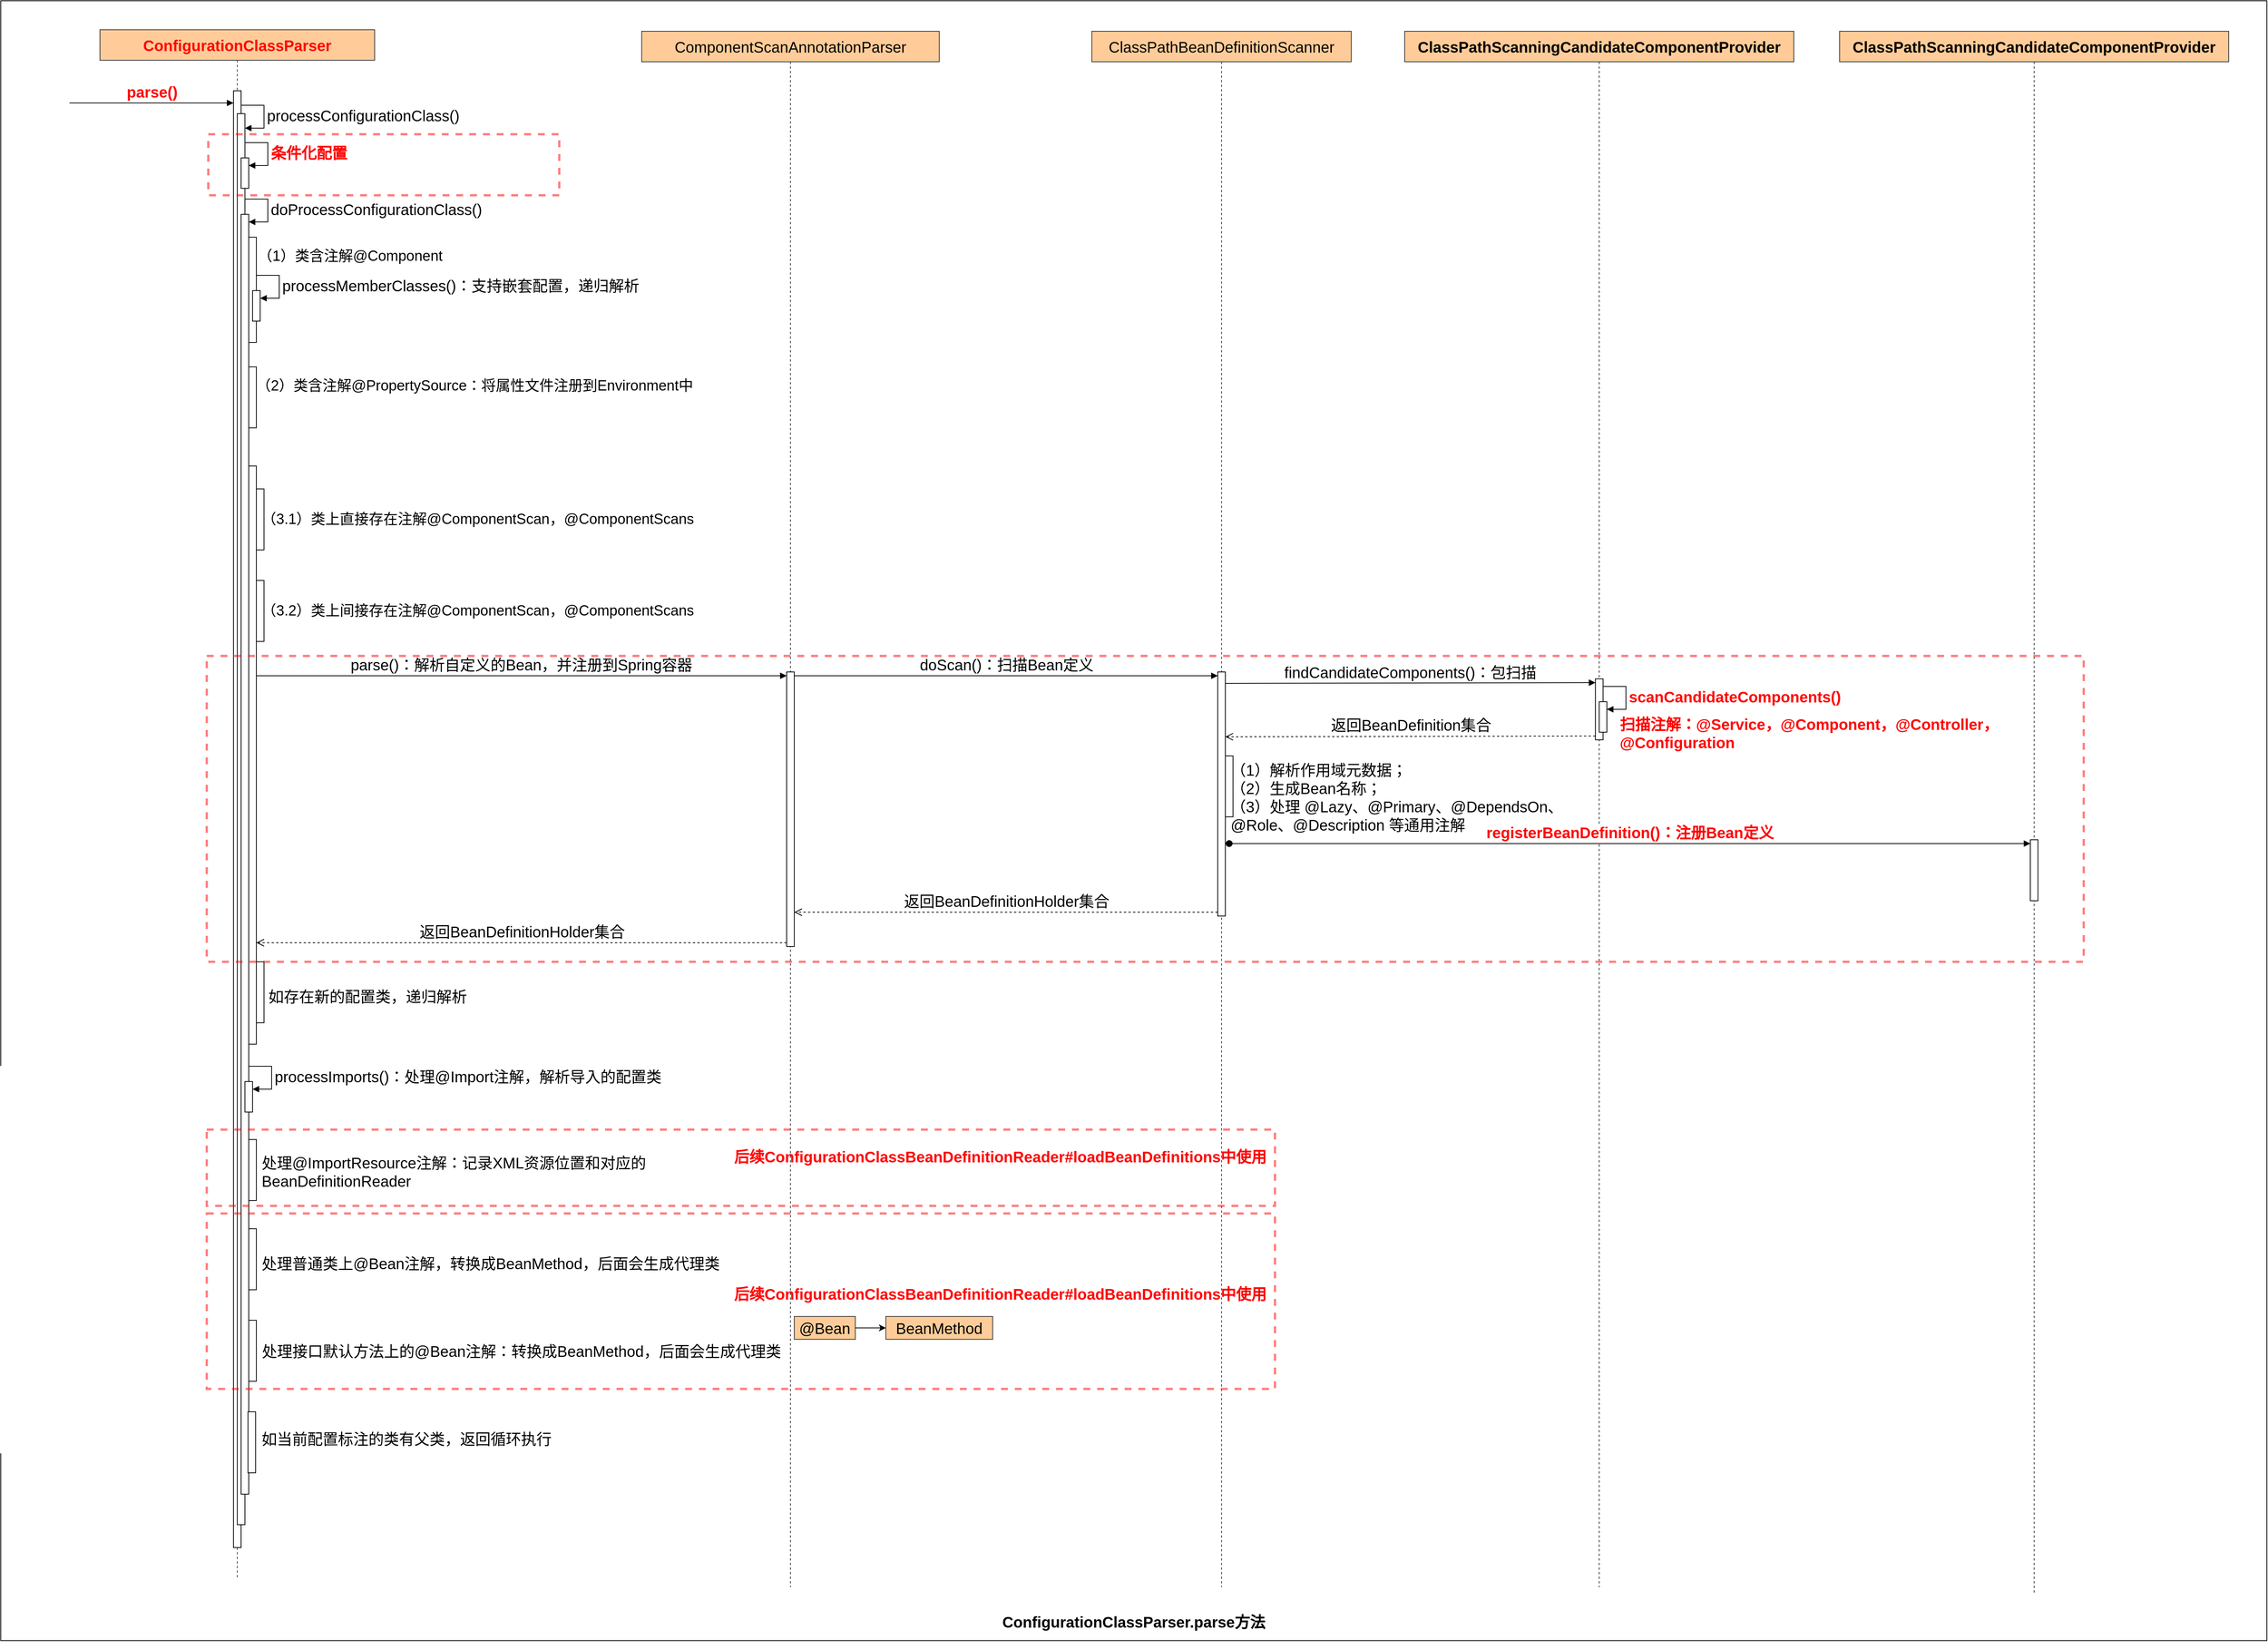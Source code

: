 <mxfile version="28.2.5">
  <diagram name="第 1 页" id="A2wYnKDMZFF023bxGnZ8">
    <mxGraphModel dx="4074" dy="2251" grid="1" gridSize="10" guides="1" tooltips="1" connect="1" arrows="1" fold="1" page="1" pageScale="1" pageWidth="827" pageHeight="1169" background="none" math="0" shadow="0">
      <root>
        <mxCell id="0" />
        <mxCell id="1" parent="0" />
        <mxCell id="8HlDPOHAcPrSxFD7tWNl-6" value="" style="rounded=0;whiteSpace=wrap;html=1;fontSize=20;fontStyle=1;fontColor=#FF0000;" parent="1" vertex="1">
          <mxGeometry x="140" y="170" width="2970" height="2150" as="geometry" />
        </mxCell>
        <mxCell id="-QrxRBGIXTvyxB3OS5xk-1" value="ConfigurationClassParser" style="shape=umlLifeline;whiteSpace=wrap;html=1;container=1;dropTarget=0;collapsible=0;recursiveResize=0;outlineConnect=0;portConstraint=eastwest;newEdgeStyle={&quot;curved&quot;:0,&quot;rounded&quot;:0};fontSize=20;fontStyle=1;points=[[0,0,0,0,5],[0,1,0,0,-5],[1,0,0,0,5],[1,1,0,0,-5]];perimeter=rectanglePerimeter;targetShapes=umlLifeline;participant=label;fillColor=#ffcc99;strokeColor=#36393d;fontColor=#FF0000;" parent="1" vertex="1">
          <mxGeometry x="270" y="208" width="360" height="2032" as="geometry" />
        </mxCell>
        <mxCell id="-QrxRBGIXTvyxB3OS5xk-2" value="" style="html=1;points=[[0,0,0,0,5],[0,1,0,0,-5],[1,0,0,0,5],[1,1,0,0,-5]];perimeter=orthogonalPerimeter;outlineConnect=0;targetShapes=umlLifeline;portConstraint=eastwest;newEdgeStyle={&quot;curved&quot;:0,&quot;rounded&quot;:0};fontSize=20;" parent="-QrxRBGIXTvyxB3OS5xk-1" vertex="1">
          <mxGeometry x="175" y="80" width="10" height="1910" as="geometry" />
        </mxCell>
        <mxCell id="X8YAtoUL-B6JHcz7VXe--1" value="" style="html=1;points=[[0,0,0,0,5],[0,1,0,0,-5],[1,0,0,0,5],[1,1,0,0,-5]];perimeter=orthogonalPerimeter;outlineConnect=0;targetShapes=umlLifeline;portConstraint=eastwest;newEdgeStyle={&quot;curved&quot;:0,&quot;rounded&quot;:0};" parent="-QrxRBGIXTvyxB3OS5xk-1" vertex="1">
          <mxGeometry x="180" y="110" width="10" height="1850" as="geometry" />
        </mxCell>
        <mxCell id="X8YAtoUL-B6JHcz7VXe--2" value="processConfigurationClass()" style="html=1;align=left;spacingLeft=2;endArrow=block;rounded=0;edgeStyle=orthogonalEdgeStyle;curved=0;rounded=0;fontSize=20;" parent="-QrxRBGIXTvyxB3OS5xk-1" edge="1">
          <mxGeometry relative="1" as="geometry">
            <mxPoint x="185" y="99" as="sourcePoint" />
            <Array as="points">
              <mxPoint x="215" y="129" />
            </Array>
            <mxPoint x="190" y="129" as="targetPoint" />
          </mxGeometry>
        </mxCell>
        <mxCell id="X8YAtoUL-B6JHcz7VXe--3" value="" style="html=1;points=[[0,0,0,0,5],[0,1,0,0,-5],[1,0,0,0,5],[1,1,0,0,-5]];perimeter=orthogonalPerimeter;outlineConnect=0;targetShapes=umlLifeline;portConstraint=eastwest;newEdgeStyle={&quot;curved&quot;:0,&quot;rounded&quot;:0};" parent="-QrxRBGIXTvyxB3OS5xk-1" vertex="1">
          <mxGeometry x="185" y="242" width="10" height="1678" as="geometry" />
        </mxCell>
        <mxCell id="X8YAtoUL-B6JHcz7VXe--4" value="doProcessConfigurationClass()" style="html=1;align=left;spacingLeft=2;endArrow=block;rounded=0;edgeStyle=orthogonalEdgeStyle;curved=0;rounded=0;fontSize=20;" parent="-QrxRBGIXTvyxB3OS5xk-1" target="X8YAtoUL-B6JHcz7VXe--3" edge="1">
          <mxGeometry relative="1" as="geometry">
            <mxPoint x="190" y="222" as="sourcePoint" />
            <Array as="points">
              <mxPoint x="220" y="252" />
            </Array>
          </mxGeometry>
        </mxCell>
        <mxCell id="9dQfZiUGDJT9kPMG2cip-1" value="" style="html=1;points=[[0,0,0,0,5],[0,1,0,0,-5],[1,0,0,0,5],[1,1,0,0,-5]];perimeter=orthogonalPerimeter;outlineConnect=0;targetShapes=umlLifeline;portConstraint=eastwest;newEdgeStyle={&quot;curved&quot;:0,&quot;rounded&quot;:0};" parent="-QrxRBGIXTvyxB3OS5xk-1" vertex="1">
          <mxGeometry x="195" y="272" width="10" height="138" as="geometry" />
        </mxCell>
        <mxCell id="9dQfZiUGDJT9kPMG2cip-3" value="" style="html=1;points=[[0,0,0,0,5],[0,1,0,0,-5],[1,0,0,0,5],[1,1,0,0,-5]];perimeter=orthogonalPerimeter;outlineConnect=0;targetShapes=umlLifeline;portConstraint=eastwest;newEdgeStyle={&quot;curved&quot;:0,&quot;rounded&quot;:0};" parent="-QrxRBGIXTvyxB3OS5xk-1" vertex="1">
          <mxGeometry x="200" y="342" width="10" height="40" as="geometry" />
        </mxCell>
        <mxCell id="9dQfZiUGDJT9kPMG2cip-4" value="processMemberClasses()：支持嵌套配置，递归解析" style="html=1;align=left;spacingLeft=2;endArrow=block;rounded=0;edgeStyle=orthogonalEdgeStyle;curved=0;rounded=0;fontSize=20;" parent="-QrxRBGIXTvyxB3OS5xk-1" target="9dQfZiUGDJT9kPMG2cip-3" edge="1">
          <mxGeometry relative="1" as="geometry">
            <mxPoint x="205" y="322" as="sourcePoint" />
            <Array as="points">
              <mxPoint x="235" y="352" />
            </Array>
          </mxGeometry>
        </mxCell>
        <mxCell id="KW1N31yMGlIMp6IG4VhN-1" value="" style="html=1;points=[[0,0,0,0,5],[0,1,0,0,-5],[1,0,0,0,5],[1,1,0,0,-5]];perimeter=orthogonalPerimeter;outlineConnect=0;targetShapes=umlLifeline;portConstraint=eastwest;newEdgeStyle={&quot;curved&quot;:0,&quot;rounded&quot;:0};" parent="-QrxRBGIXTvyxB3OS5xk-1" vertex="1">
          <mxGeometry x="195" y="442" width="10" height="80" as="geometry" />
        </mxCell>
        <mxCell id="KW1N31yMGlIMp6IG4VhN-3" value="" style="html=1;points=[[0,0,0,0,5],[0,1,0,0,-5],[1,0,0,0,5],[1,1,0,0,-5]];perimeter=orthogonalPerimeter;outlineConnect=0;targetShapes=umlLifeline;portConstraint=eastwest;newEdgeStyle={&quot;curved&quot;:0,&quot;rounded&quot;:0};" parent="-QrxRBGIXTvyxB3OS5xk-1" vertex="1">
          <mxGeometry x="195" y="572" width="10" height="758" as="geometry" />
        </mxCell>
        <mxCell id="KW1N31yMGlIMp6IG4VhN-5" value="" style="html=1;points=[[0,0,0,0,5],[0,1,0,0,-5],[1,0,0,0,5],[1,1,0,0,-5]];perimeter=orthogonalPerimeter;outlineConnect=0;targetShapes=umlLifeline;portConstraint=eastwest;newEdgeStyle={&quot;curved&quot;:0,&quot;rounded&quot;:0};" parent="-QrxRBGIXTvyxB3OS5xk-1" vertex="1">
          <mxGeometry x="205" y="602" width="10" height="80" as="geometry" />
        </mxCell>
        <mxCell id="KW1N31yMGlIMp6IG4VhN-6" value="" style="html=1;points=[[0,0,0,0,5],[0,1,0,0,-5],[1,0,0,0,5],[1,1,0,0,-5]];perimeter=orthogonalPerimeter;outlineConnect=0;targetShapes=umlLifeline;portConstraint=eastwest;newEdgeStyle={&quot;curved&quot;:0,&quot;rounded&quot;:0};" parent="-QrxRBGIXTvyxB3OS5xk-1" vertex="1">
          <mxGeometry x="205" y="722" width="10" height="80" as="geometry" />
        </mxCell>
        <mxCell id="KW1N31yMGlIMp6IG4VhN-9" value="parse()：解析自定义的Bean，并注册到Spring容器" style="html=1;verticalAlign=bottom;endArrow=block;curved=0;rounded=0;entryX=0;entryY=0;entryDx=0;entryDy=5;fontSize=20;" parent="-QrxRBGIXTvyxB3OS5xk-1" target="KW1N31yMGlIMp6IG4VhN-8" edge="1">
          <mxGeometry x="-0.001" relative="1" as="geometry">
            <mxPoint x="205" y="847" as="sourcePoint" />
            <mxPoint as="offset" />
          </mxGeometry>
        </mxCell>
        <mxCell id="KW1N31yMGlIMp6IG4VhN-13" value="" style="html=1;points=[[0,0,0,0,5],[0,1,0,0,-5],[1,0,0,0,5],[1,1,0,0,-5]];perimeter=orthogonalPerimeter;outlineConnect=0;targetShapes=umlLifeline;portConstraint=eastwest;newEdgeStyle={&quot;curved&quot;:0,&quot;rounded&quot;:0};" parent="-QrxRBGIXTvyxB3OS5xk-1" vertex="1">
          <mxGeometry x="205" y="1222" width="10" height="80" as="geometry" />
        </mxCell>
        <mxCell id="KW1N31yMGlIMp6IG4VhN-15" value="" style="html=1;points=[[0,0,0,0,5],[0,1,0,0,-5],[1,0,0,0,5],[1,1,0,0,-5]];perimeter=orthogonalPerimeter;outlineConnect=0;targetShapes=umlLifeline;portConstraint=eastwest;newEdgeStyle={&quot;curved&quot;:0,&quot;rounded&quot;:0};" parent="-QrxRBGIXTvyxB3OS5xk-1" vertex="1">
          <mxGeometry x="190" y="1379" width="10" height="40" as="geometry" />
        </mxCell>
        <mxCell id="KW1N31yMGlIMp6IG4VhN-16" value="processImports()：处理@Import注解，解析导入的配置类" style="html=1;align=left;spacingLeft=2;endArrow=block;rounded=0;edgeStyle=orthogonalEdgeStyle;curved=0;rounded=0;fontSize=20;" parent="-QrxRBGIXTvyxB3OS5xk-1" target="KW1N31yMGlIMp6IG4VhN-15" edge="1">
          <mxGeometry relative="1" as="geometry">
            <mxPoint x="195" y="1359" as="sourcePoint" />
            <Array as="points">
              <mxPoint x="225" y="1389" />
            </Array>
          </mxGeometry>
        </mxCell>
        <mxCell id="KW1N31yMGlIMp6IG4VhN-17" value="" style="html=1;points=[[0,0,0,0,5],[0,1,0,0,-5],[1,0,0,0,5],[1,1,0,0,-5]];perimeter=orthogonalPerimeter;outlineConnect=0;targetShapes=umlLifeline;portConstraint=eastwest;newEdgeStyle={&quot;curved&quot;:0,&quot;rounded&quot;:0};" parent="-QrxRBGIXTvyxB3OS5xk-1" vertex="1">
          <mxGeometry x="195" y="1455" width="10" height="80" as="geometry" />
        </mxCell>
        <mxCell id="KW1N31yMGlIMp6IG4VhN-19" value="" style="html=1;points=[[0,0,0,0,5],[0,1,0,0,-5],[1,0,0,0,5],[1,1,0,0,-5]];perimeter=orthogonalPerimeter;outlineConnect=0;targetShapes=umlLifeline;portConstraint=eastwest;newEdgeStyle={&quot;curved&quot;:0,&quot;rounded&quot;:0};" parent="-QrxRBGIXTvyxB3OS5xk-1" vertex="1">
          <mxGeometry x="195" y="1572" width="10" height="80" as="geometry" />
        </mxCell>
        <mxCell id="rHPLdWKmmjhrjgmJS0um-4" value="" style="html=1;points=[[0,0,0,0,5],[0,1,0,0,-5],[1,0,0,0,5],[1,1,0,0,-5]];perimeter=orthogonalPerimeter;outlineConnect=0;targetShapes=umlLifeline;portConstraint=eastwest;newEdgeStyle={&quot;curved&quot;:0,&quot;rounded&quot;:0};" parent="-QrxRBGIXTvyxB3OS5xk-1" vertex="1">
          <mxGeometry x="195" y="1692" width="10" height="80" as="geometry" />
        </mxCell>
        <mxCell id="rHPLdWKmmjhrjgmJS0um-7" value="" style="html=1;points=[[0,0,0,0,5],[0,1,0,0,-5],[1,0,0,0,5],[1,1,0,0,-5]];perimeter=orthogonalPerimeter;outlineConnect=0;targetShapes=umlLifeline;portConstraint=eastwest;newEdgeStyle={&quot;curved&quot;:0,&quot;rounded&quot;:0};" parent="-QrxRBGIXTvyxB3OS5xk-1" vertex="1">
          <mxGeometry x="194" y="1812" width="10" height="80" as="geometry" />
        </mxCell>
        <mxCell id="1v0uzYYm4ywtMIMMuMnN-1" value="" style="html=1;points=[[0,0,0,0,5],[0,1,0,0,-5],[1,0,0,0,5],[1,1,0,0,-5]];perimeter=orthogonalPerimeter;outlineConnect=0;targetShapes=umlLifeline;portConstraint=eastwest;newEdgeStyle={&quot;curved&quot;:0,&quot;rounded&quot;:0};" vertex="1" parent="-QrxRBGIXTvyxB3OS5xk-1">
          <mxGeometry x="185" y="168" width="10" height="40" as="geometry" />
        </mxCell>
        <mxCell id="1v0uzYYm4ywtMIMMuMnN-2" value="&lt;b&gt;&lt;font style=&quot;color: rgb(255, 0, 0);&quot;&gt;条件化配置&lt;/font&gt;&lt;/b&gt;" style="html=1;align=left;spacingLeft=2;endArrow=block;rounded=0;edgeStyle=orthogonalEdgeStyle;curved=0;rounded=0;fontSize=20;" edge="1" target="1v0uzYYm4ywtMIMMuMnN-1" parent="-QrxRBGIXTvyxB3OS5xk-1">
          <mxGeometry relative="1" as="geometry">
            <mxPoint x="190" y="148" as="sourcePoint" />
            <Array as="points">
              <mxPoint x="220" y="178" />
            </Array>
          </mxGeometry>
        </mxCell>
        <mxCell id="-QrxRBGIXTvyxB3OS5xk-56" value="parse()" style="html=1;verticalAlign=bottom;endArrow=block;curved=0;rounded=0;fontSize=20;fontStyle=1;fontColor=#FF0000;" parent="1" edge="1">
          <mxGeometry x="-0.002" relative="1" as="geometry">
            <mxPoint x="230" y="304" as="sourcePoint" />
            <mxPoint x="445" y="304" as="targetPoint" />
            <mxPoint as="offset" />
          </mxGeometry>
        </mxCell>
        <mxCell id="-QrxRBGIXTvyxB3OS5xk-58" value="&lt;font style=&quot;&quot;&gt;&lt;span style=&quot;text-align: left; text-wrap-mode: nowrap; background-color: rgb(255, 255, 255);&quot;&gt;ConfigurationClassParser&lt;/span&gt;.&lt;span style=&quot;text-wrap-mode: nowrap; background-color: rgb(255, 255, 255);&quot;&gt;parse&lt;/span&gt;&lt;span style=&quot;background-color: transparent;&quot;&gt;方法&lt;/span&gt;&lt;/font&gt;" style="text;html=1;whiteSpace=wrap;strokeColor=none;fillColor=none;align=center;verticalAlign=middle;rounded=0;fontSize=20;fontStyle=1;fontColor=#000000;" parent="1" vertex="1">
          <mxGeometry x="1220" y="2260" width="810" height="70" as="geometry" />
        </mxCell>
        <mxCell id="mUYwK8JGR3BNWhhx3xwo-4" value="ComponentScanAnnotationParser" style="shape=umlLifeline;perimeter=lifelinePerimeter;whiteSpace=wrap;html=1;container=1;dropTarget=0;collapsible=0;recursiveResize=0;outlineConnect=0;portConstraint=eastwest;newEdgeStyle={&quot;curved&quot;:0,&quot;rounded&quot;:0};fontSize=20;fontStyle=0;fillColor=#ffcc99;strokeColor=#36393d;" parent="1" vertex="1">
          <mxGeometry x="980" y="210" width="390" height="2040" as="geometry" />
        </mxCell>
        <mxCell id="KW1N31yMGlIMp6IG4VhN-8" value="" style="html=1;points=[[0,0,0,0,5],[0,1,0,0,-5],[1,0,0,0,5],[1,1,0,0,-5]];perimeter=orthogonalPerimeter;outlineConnect=0;targetShapes=umlLifeline;portConstraint=eastwest;newEdgeStyle={&quot;curved&quot;:0,&quot;rounded&quot;:0};" parent="mUYwK8JGR3BNWhhx3xwo-4" vertex="1">
          <mxGeometry x="190" y="840" width="10" height="360" as="geometry" />
        </mxCell>
        <mxCell id="B00kKzx3C-nbqKskUOy2-2" value="&lt;font style=&quot;&quot;&gt;&lt;span&gt;doScan()：扫描Bean定义&lt;/span&gt;&lt;/font&gt;" style="html=1;verticalAlign=bottom;endArrow=block;curved=0;rounded=0;entryX=0;entryY=0;entryDx=0;entryDy=5;fontSize=20;fontStyle=0;fontColor=#000000;" parent="mUYwK8JGR3BNWhhx3xwo-4" target="B00kKzx3C-nbqKskUOy2-1" edge="1">
          <mxGeometry relative="1" as="geometry">
            <mxPoint x="200" y="845" as="sourcePoint" />
          </mxGeometry>
        </mxCell>
        <mxCell id="-eeheK5-7ZrguBqARGBb-13" value="ClassPathBeanDefinitionScanner" style="shape=umlLifeline;perimeter=lifelinePerimeter;whiteSpace=wrap;html=1;container=1;dropTarget=0;collapsible=0;recursiveResize=0;outlineConnect=0;portConstraint=eastwest;newEdgeStyle={&quot;curved&quot;:0,&quot;rounded&quot;:0};fontSize=20;fontStyle=0;fillColor=#ffcc99;strokeColor=#36393d;" parent="1" vertex="1">
          <mxGeometry x="1570" y="210" width="340" height="2040" as="geometry" />
        </mxCell>
        <mxCell id="B00kKzx3C-nbqKskUOy2-1" value="" style="html=1;points=[[0,0,0,0,5],[0,1,0,0,-5],[1,0,0,0,5],[1,1,0,0,-5]];perimeter=orthogonalPerimeter;outlineConnect=0;targetShapes=umlLifeline;portConstraint=eastwest;newEdgeStyle={&quot;curved&quot;:0,&quot;rounded&quot;:0};" parent="-eeheK5-7ZrguBqARGBb-13" vertex="1">
          <mxGeometry x="165" y="840" width="10" height="320" as="geometry" />
        </mxCell>
        <mxCell id="bwqnh1f7WrU5X457I6OD-8" value="findCandidateComponents()：包扫描" style="html=1;verticalAlign=bottom;endArrow=block;curved=0;rounded=0;entryX=0;entryY=0;entryDx=0;entryDy=5;fontSize=20;" parent="-eeheK5-7ZrguBqARGBb-13" target="bwqnh1f7WrU5X457I6OD-7" edge="1">
          <mxGeometry relative="1" as="geometry">
            <mxPoint x="175" y="855" as="sourcePoint" />
          </mxGeometry>
        </mxCell>
        <mxCell id="bwqnh1f7WrU5X457I6OD-9" value="&lt;span style=&quot;font-size: 20px;&quot;&gt;返回BeanDefinition集合&lt;/span&gt;" style="html=1;verticalAlign=bottom;endArrow=open;dashed=1;endSize=8;curved=0;rounded=0;exitX=0;exitY=1;exitDx=0;exitDy=-5;" parent="-eeheK5-7ZrguBqARGBb-13" source="bwqnh1f7WrU5X457I6OD-7" edge="1">
          <mxGeometry relative="1" as="geometry">
            <mxPoint x="175" y="925" as="targetPoint" />
          </mxGeometry>
        </mxCell>
        <mxCell id="bwqnh1f7WrU5X457I6OD-14" value="" style="html=1;points=[[0,0,0,0,5],[0,1,0,0,-5],[1,0,0,0,5],[1,1,0,0,-5]];perimeter=orthogonalPerimeter;outlineConnect=0;targetShapes=umlLifeline;portConstraint=eastwest;newEdgeStyle={&quot;curved&quot;:0,&quot;rounded&quot;:0};" parent="-eeheK5-7ZrguBqARGBb-13" vertex="1">
          <mxGeometry x="175" y="950" width="10" height="80" as="geometry" />
        </mxCell>
        <mxCell id="9dQfZiUGDJT9kPMG2cip-2" value="（1）类含注解@Component" style="text;html=1;align=left;verticalAlign=middle;whiteSpace=wrap;rounded=0;fontSize=19;" parent="1" vertex="1">
          <mxGeometry x="475" y="490" width="340" height="30" as="geometry" />
        </mxCell>
        <mxCell id="KW1N31yMGlIMp6IG4VhN-2" value="（2）类含注解@PropertySource：将属性文件注册到Environment中" style="text;html=1;align=left;verticalAlign=middle;whiteSpace=wrap;rounded=0;fontSize=19;" parent="1" vertex="1">
          <mxGeometry x="473" y="660" width="610" height="30" as="geometry" />
        </mxCell>
        <mxCell id="KW1N31yMGlIMp6IG4VhN-4" value="（3.1）类上直接存在注解@ComponentScan，@ComponentScans" style="text;html=1;align=left;verticalAlign=middle;whiteSpace=wrap;rounded=0;fontSize=19;" parent="1" vertex="1">
          <mxGeometry x="480" y="820" width="617" height="60" as="geometry" />
        </mxCell>
        <mxCell id="KW1N31yMGlIMp6IG4VhN-7" value="（3.2）类上间接存在注解@ComponentScan，@ComponentScans" style="text;html=1;align=left;verticalAlign=middle;whiteSpace=wrap;rounded=0;fontSize=19;" parent="1" vertex="1">
          <mxGeometry x="480" y="940" width="617" height="60" as="geometry" />
        </mxCell>
        <mxCell id="KW1N31yMGlIMp6IG4VhN-11" value="扫描注解：@Service，@Component，@Controller，@Configuration" style="text;html=1;align=left;verticalAlign=middle;whiteSpace=wrap;rounded=0;fontSize=20;fontStyle=1;fontColor=#FF0000;" parent="1" vertex="1">
          <mxGeometry x="2260" y="1109" width="530" height="41" as="geometry" />
        </mxCell>
        <mxCell id="KW1N31yMGlIMp6IG4VhN-14" value="如存在新的配置类，递归解析" style="text;html=1;align=left;verticalAlign=middle;whiteSpace=wrap;rounded=0;fontSize=20;" parent="1" vertex="1">
          <mxGeometry x="489" y="1460" width="300" height="30" as="geometry" />
        </mxCell>
        <mxCell id="KW1N31yMGlIMp6IG4VhN-18" value="处理@ImportResource注解：记录XML资源位置和对应的BeanDefinitionReader" style="text;html=1;align=left;verticalAlign=middle;whiteSpace=wrap;rounded=0;fontSize=20;" parent="1" vertex="1">
          <mxGeometry x="480" y="1670" width="690" height="70" as="geometry" />
        </mxCell>
        <mxCell id="KW1N31yMGlIMp6IG4VhN-20" value="处理普通类上@Bean注解，转换成BeanMethod，后面会生成代理类" style="text;html=1;align=left;verticalAlign=middle;whiteSpace=wrap;rounded=0;fontSize=20;" parent="1" vertex="1">
          <mxGeometry x="480" y="1790" width="690" height="70" as="geometry" />
        </mxCell>
        <mxCell id="KW1N31yMGlIMp6IG4VhN-10" value="返回BeanDefinitionHolder集合" style="html=1;verticalAlign=bottom;endArrow=open;dashed=1;endSize=8;curved=0;rounded=0;exitX=0;exitY=1;exitDx=0;exitDy=-5;fontSize=20;" parent="1" source="KW1N31yMGlIMp6IG4VhN-8" target="KW1N31yMGlIMp6IG4VhN-3" edge="1">
          <mxGeometry x="0.0" relative="1" as="geometry">
            <mxPoint x="475" y="1125" as="targetPoint" />
            <mxPoint as="offset" />
          </mxGeometry>
        </mxCell>
        <mxCell id="B00kKzx3C-nbqKskUOy2-3" value="返回BeanDefinitionHolder集合" style="html=1;verticalAlign=bottom;endArrow=open;dashed=1;endSize=8;curved=0;rounded=0;exitX=0;exitY=1;exitDx=0;exitDy=-5;fontSize=20;" parent="1" source="B00kKzx3C-nbqKskUOy2-1" target="KW1N31yMGlIMp6IG4VhN-8" edge="1">
          <mxGeometry relative="1" as="geometry">
            <mxPoint x="1180" y="1125" as="targetPoint" />
          </mxGeometry>
        </mxCell>
        <mxCell id="bwqnh1f7WrU5X457I6OD-5" value="ClassPathScanningCandidateComponentProvider" style="shape=umlLifeline;perimeter=lifelinePerimeter;whiteSpace=wrap;html=1;container=1;dropTarget=0;collapsible=0;recursiveResize=0;outlineConnect=0;portConstraint=eastwest;newEdgeStyle={&quot;curved&quot;:0,&quot;rounded&quot;:0};fontSize=20;fontStyle=1;fillColor=#ffcc99;strokeColor=#36393d;" parent="1" vertex="1">
          <mxGeometry x="1980" y="210" width="510" height="2040" as="geometry" />
        </mxCell>
        <mxCell id="bwqnh1f7WrU5X457I6OD-7" value="" style="html=1;points=[[0,0,0,0,5],[0,1,0,0,-5],[1,0,0,0,5],[1,1,0,0,-5]];perimeter=orthogonalPerimeter;outlineConnect=0;targetShapes=umlLifeline;portConstraint=eastwest;newEdgeStyle={&quot;curved&quot;:0,&quot;rounded&quot;:0};" parent="1" vertex="1">
          <mxGeometry x="2230" y="1059" width="10" height="80" as="geometry" />
        </mxCell>
        <mxCell id="bwqnh1f7WrU5X457I6OD-12" value="" style="html=1;points=[[0,0,0,0,5],[0,1,0,0,-5],[1,0,0,0,5],[1,1,0,0,-5]];perimeter=orthogonalPerimeter;outlineConnect=0;targetShapes=umlLifeline;portConstraint=eastwest;newEdgeStyle={&quot;curved&quot;:0,&quot;rounded&quot;:0};" parent="1" vertex="1">
          <mxGeometry x="2235" y="1089" width="10" height="40" as="geometry" />
        </mxCell>
        <mxCell id="bwqnh1f7WrU5X457I6OD-13" value="&lt;b&gt;scanCandidateComponents()&lt;/b&gt;" style="html=1;align=left;spacingLeft=2;endArrow=block;rounded=0;edgeStyle=orthogonalEdgeStyle;curved=0;rounded=0;fontSize=20;fontColor=#FF0000;" parent="1" target="bwqnh1f7WrU5X457I6OD-12" edge="1">
          <mxGeometry relative="1" as="geometry">
            <mxPoint x="2240" y="1069" as="sourcePoint" />
            <Array as="points">
              <mxPoint x="2270" y="1099" />
            </Array>
          </mxGeometry>
        </mxCell>
        <mxCell id="bwqnh1f7WrU5X457I6OD-15" value="（1）解析作用域元数据；&lt;div&gt;（2）生成Bean名称；&lt;/div&gt;&lt;div&gt;（3）处理 @Lazy、@Primary、@DependsOn、@Role、@Description 等通用注解&lt;/div&gt;&lt;div&gt;&lt;br&gt;&lt;/div&gt;" style="text;html=1;align=left;verticalAlign=middle;whiteSpace=wrap;rounded=0;fontSize=20;" parent="1" vertex="1">
          <mxGeometry x="1750" y="1160" width="510" height="131" as="geometry" />
        </mxCell>
        <mxCell id="bwqnh1f7WrU5X457I6OD-16" value="ClassPathScanningCandidateComponentProvider" style="shape=umlLifeline;perimeter=lifelinePerimeter;whiteSpace=wrap;html=1;container=1;dropTarget=0;collapsible=0;recursiveResize=0;outlineConnect=0;portConstraint=eastwest;newEdgeStyle={&quot;curved&quot;:0,&quot;rounded&quot;:0};fontSize=20;fontStyle=1;fillColor=#ffcc99;strokeColor=#36393d;" parent="1" vertex="1">
          <mxGeometry x="2550" y="210" width="510" height="2050" as="geometry" />
        </mxCell>
        <mxCell id="bwqnh1f7WrU5X457I6OD-17" value="" style="html=1;points=[[0,0,0,0,5],[0,1,0,0,-5],[1,0,0,0,5],[1,1,0,0,-5]];perimeter=orthogonalPerimeter;outlineConnect=0;targetShapes=umlLifeline;portConstraint=eastwest;newEdgeStyle={&quot;curved&quot;:0,&quot;rounded&quot;:0};" parent="bwqnh1f7WrU5X457I6OD-16" vertex="1">
          <mxGeometry x="250" y="1060" width="10" height="80" as="geometry" />
        </mxCell>
        <mxCell id="bwqnh1f7WrU5X457I6OD-18" value="registerBeanDefinition()：注册Bean定义" style="html=1;verticalAlign=bottom;startArrow=oval;endArrow=block;startSize=8;curved=0;rounded=0;entryX=0;entryY=0;entryDx=0;entryDy=5;fontSize=20;fontStyle=1;fontColor=#FF0000;" parent="1" target="bwqnh1f7WrU5X457I6OD-17" edge="1">
          <mxGeometry relative="1" as="geometry">
            <mxPoint x="1750" y="1275" as="sourcePoint" />
          </mxGeometry>
        </mxCell>
        <mxCell id="9bgcCwAtGSd96_pgHb9B-1" value="" style="rounded=0;whiteSpace=wrap;html=1;opacity=50;strokeColor=#FF0000;fillColor=none;dashed=1;strokeWidth=3;" parent="1" vertex="1">
          <mxGeometry x="410" y="1650" width="1400" height="100" as="geometry" />
        </mxCell>
        <mxCell id="aZC9ALUyla03Y4UCli0L-3" value="&lt;span style=&quot;color: rgb(255, 0, 0); font-size: 20px; font-weight: 700;&quot;&gt;后续ConfigurationClassBeanDefinitionReader#loadBeanDefinitions中使用&lt;/span&gt;" style="text;html=1;align=center;verticalAlign=middle;whiteSpace=wrap;rounded=0;" parent="1" vertex="1">
          <mxGeometry x="1080" y="1670" width="740" height="30" as="geometry" />
        </mxCell>
        <mxCell id="aZC9ALUyla03Y4UCli0L-4" value="" style="rounded=0;whiteSpace=wrap;html=1;opacity=50;strokeColor=#FF0000;fillColor=none;dashed=1;strokeWidth=3;" parent="1" vertex="1">
          <mxGeometry x="410" y="1760" width="1400" height="230" as="geometry" />
        </mxCell>
        <mxCell id="aZC9ALUyla03Y4UCli0L-5" value="&lt;span style=&quot;color: rgb(255, 0, 0); font-size: 20px; font-weight: 700;&quot;&gt;后续ConfigurationClassBeanDefinitionReader#loadBeanDefinitions中使用&lt;/span&gt;" style="text;html=1;align=center;verticalAlign=middle;whiteSpace=wrap;rounded=0;" parent="1" vertex="1">
          <mxGeometry x="1080" y="1850" width="740" height="30" as="geometry" />
        </mxCell>
        <mxCell id="rHPLdWKmmjhrjgmJS0um-1" value="@Bean" style="html=1;whiteSpace=wrap;fontSize=20;verticalAlign=middle;align=center;fontStyle=0;fillColor=#ffcc99;strokeColor=#36393d;" parent="1" vertex="1">
          <mxGeometry x="1180" y="1895" width="80" height="30" as="geometry" />
        </mxCell>
        <mxCell id="rHPLdWKmmjhrjgmJS0um-2" value="" style="endArrow=classic;html=1;rounded=0;exitX=1;exitY=0.5;exitDx=0;exitDy=0;entryX=0;entryY=0.5;entryDx=0;entryDy=0;" parent="1" source="rHPLdWKmmjhrjgmJS0um-1" target="rHPLdWKmmjhrjgmJS0um-3" edge="1">
          <mxGeometry width="50" height="50" relative="1" as="geometry">
            <mxPoint x="1290" y="1880" as="sourcePoint" />
            <mxPoint x="1340" y="1830" as="targetPoint" />
          </mxGeometry>
        </mxCell>
        <mxCell id="rHPLdWKmmjhrjgmJS0um-3" value="BeanMethod" style="html=1;whiteSpace=wrap;fontSize=20;verticalAlign=middle;align=center;fontStyle=0;fillColor=#ffcc99;strokeColor=#36393d;" parent="1" vertex="1">
          <mxGeometry x="1300" y="1895" width="140" height="30" as="geometry" />
        </mxCell>
        <mxCell id="rHPLdWKmmjhrjgmJS0um-6" value="处理接口默认方法上的@Bean注解：转换成BeanMethod，后面会生成代理类" style="text;html=1;align=center;verticalAlign=middle;whiteSpace=wrap;rounded=0;fontSize=20;" parent="1" vertex="1">
          <mxGeometry x="465" y="1925" width="715" height="30" as="geometry" />
        </mxCell>
        <mxCell id="rHPLdWKmmjhrjgmJS0um-8" value="如当前配置标注的类有父类，返回循环执行" style="text;html=1;align=left;verticalAlign=middle;whiteSpace=wrap;rounded=0;fontSize=20;" parent="1" vertex="1">
          <mxGeometry x="480" y="2040" width="547" height="30" as="geometry" />
        </mxCell>
        <mxCell id="1v0uzYYm4ywtMIMMuMnN-3" value="" style="rounded=0;whiteSpace=wrap;html=1;opacity=50;strokeColor=#FF0000;fillColor=none;dashed=1;strokeWidth=3;" vertex="1" parent="1">
          <mxGeometry x="412" y="345" width="460" height="80" as="geometry" />
        </mxCell>
        <mxCell id="1v0uzYYm4ywtMIMMuMnN-4" value="" style="rounded=0;whiteSpace=wrap;html=1;opacity=50;strokeColor=#FF0000;fillColor=none;dashed=1;strokeWidth=3;" vertex="1" parent="1">
          <mxGeometry x="410" y="1029" width="2460" height="401" as="geometry" />
        </mxCell>
      </root>
    </mxGraphModel>
  </diagram>
</mxfile>
